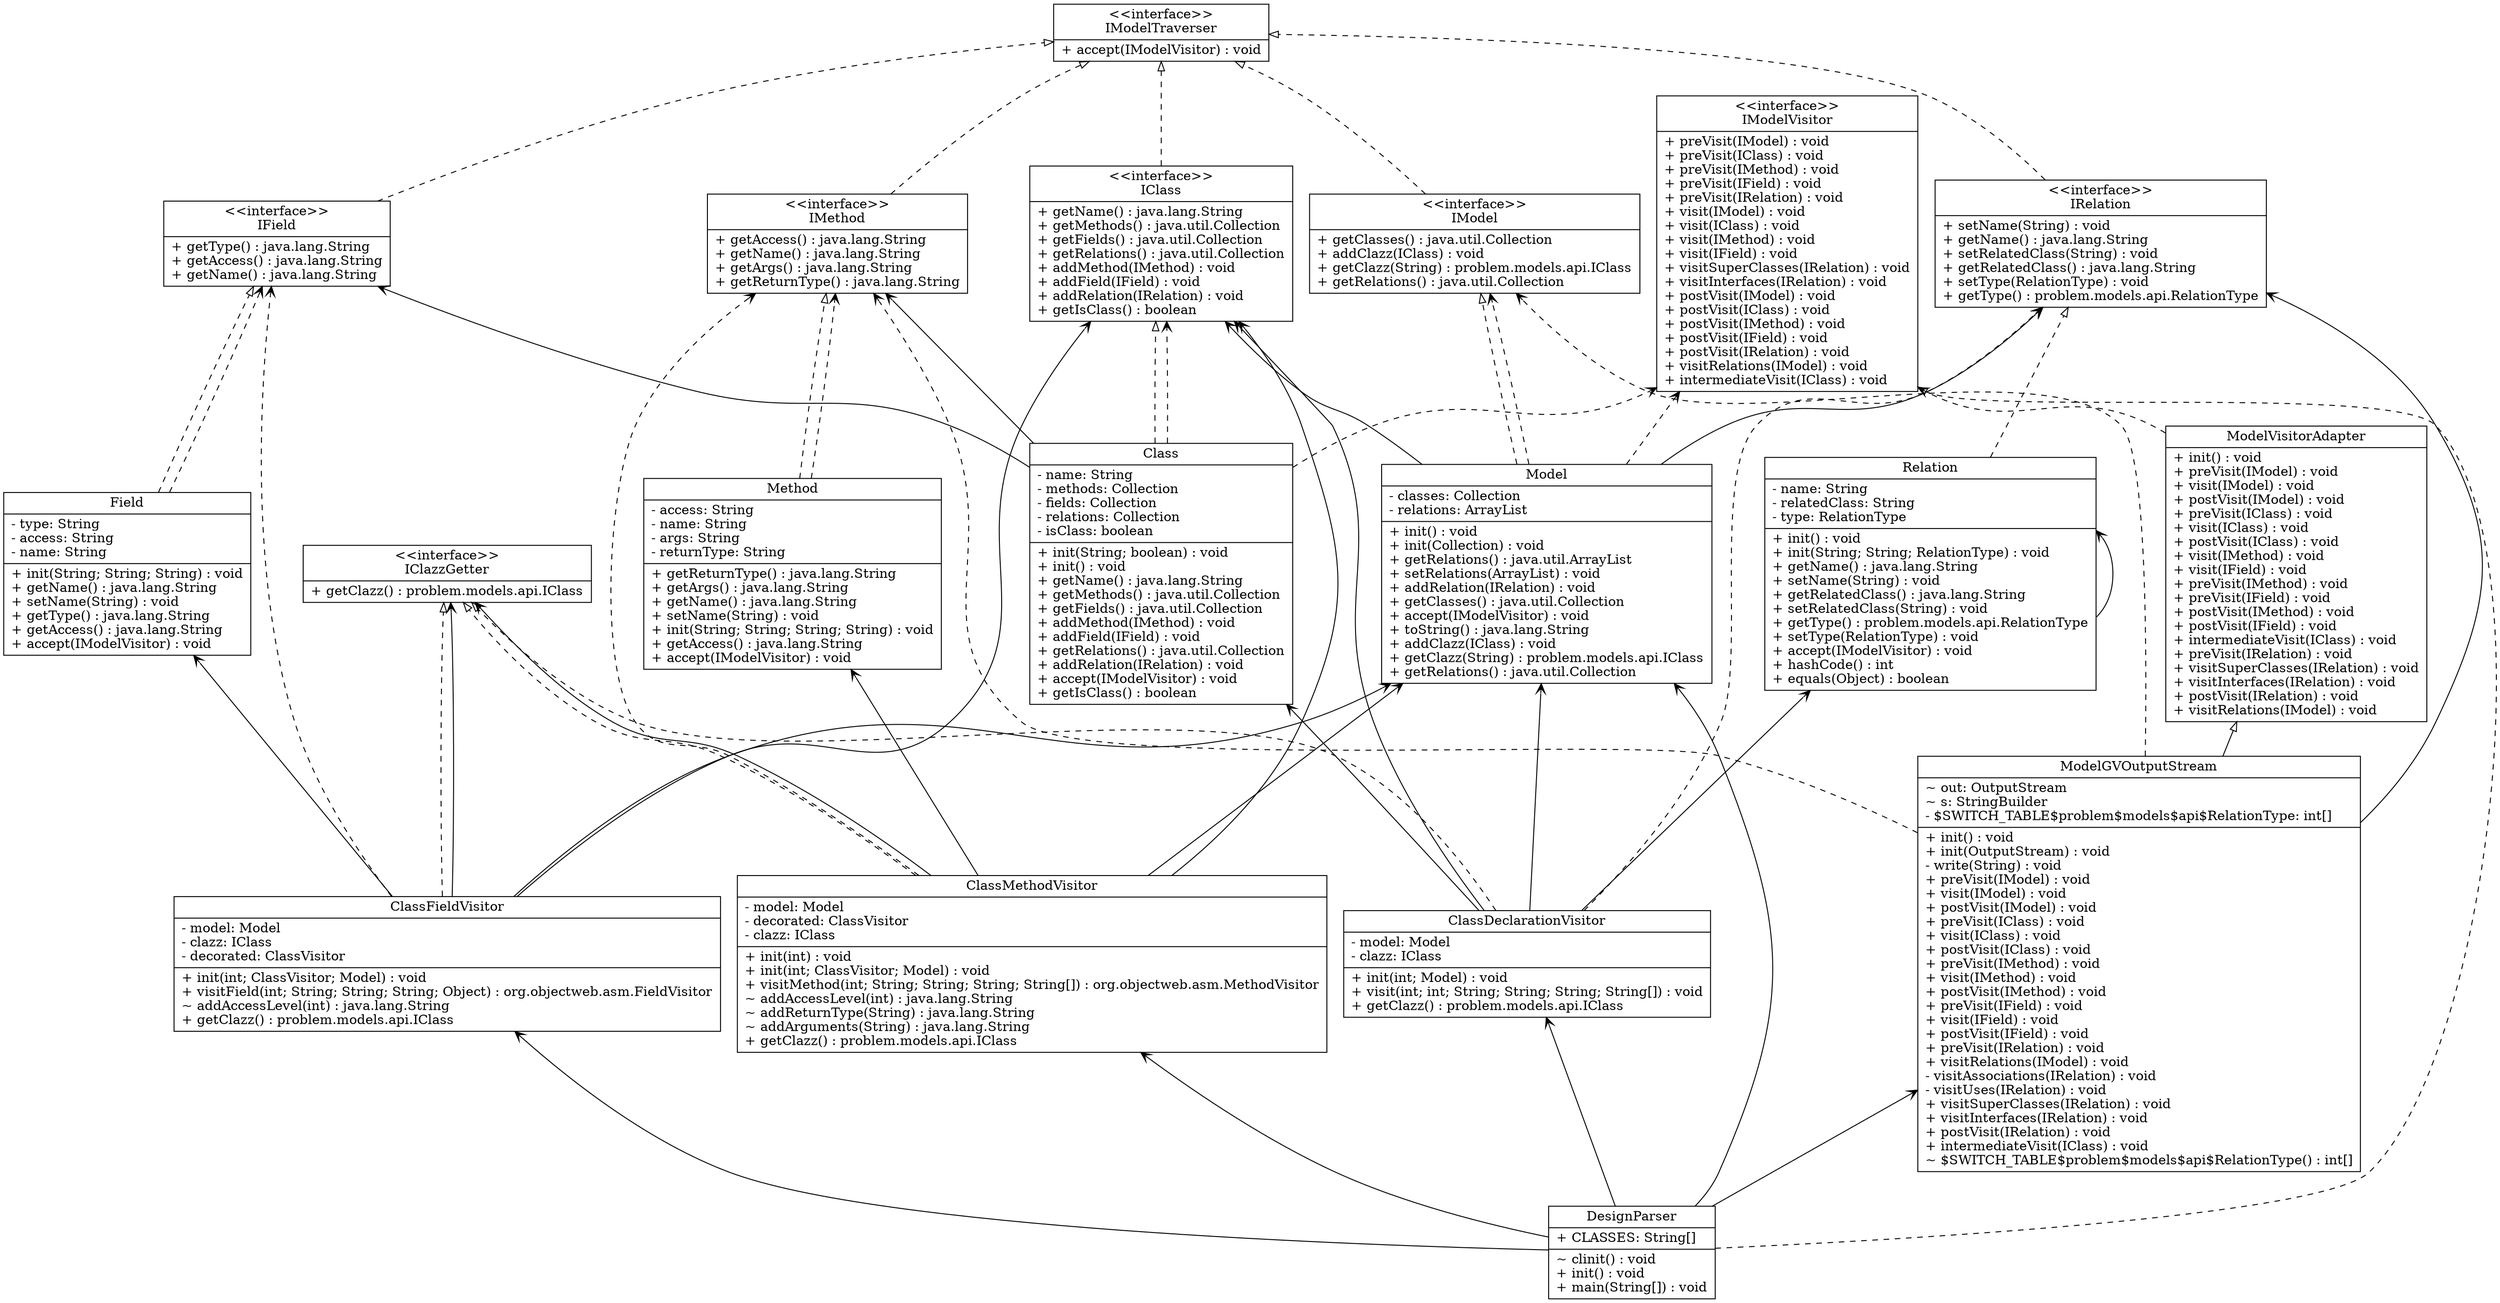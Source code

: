digraph model{
rankdir = BT;
ClassDeclarationVisitor [
shape="record",
label = "{ClassDeclarationVisitor| - model: Model\l- clazz: IClass\l|+ init(int; Model) : void\l+ visit(int; int; String; String; String; String[]) : void\l+ getClazz() : problem.models.api.IClass\l}"
];

ClassFieldVisitor [
shape="record",
label = "{ClassFieldVisitor| - model: Model\l- clazz: IClass\l- decorated: ClassVisitor\l|+ init(int; ClassVisitor; Model) : void\l+ visitField(int; String; String; String; Object) : org.objectweb.asm.FieldVisitor\l~ addAccessLevel(int) : java.lang.String\l+ getClazz() : problem.models.api.IClass\l}"
];

ClassMethodVisitor [
shape="record",
label = "{ClassMethodVisitor| - model: Model\l- decorated: ClassVisitor\l- clazz: IClass\l|+ init(int) : void\l+ init(int; ClassVisitor; Model) : void\l+ visitMethod(int; String; String; String; String[]) : org.objectweb.asm.MethodVisitor\l~ addAccessLevel(int) : java.lang.String\l~ addReturnType(String) : java.lang.String\l~ addArguments(String) : java.lang.String\l+ getClazz() : problem.models.api.IClass\l}"
];

DesignParser [
shape="record",
label = "{DesignParser| + CLASSES: String[]\l|~ clinit() : void\l+ init() : void\l+ main(String[]) : void\l}"
];

IClazzGetter [
shape="record",
label = "{\<\<interface\>\>\nIClazzGetter| + getClazz() : problem.models.api.IClass\l}"
];

IModelTraverser [
shape="record",
label = "{\<\<interface\>\>\nIModelTraverser| + accept(IModelVisitor) : void\l}"
];

IModelVisitor [
shape="record",
label = "{\<\<interface\>\>\nIModelVisitor| + preVisit(IModel) : void\l+ preVisit(IClass) : void\l+ preVisit(IMethod) : void\l+ preVisit(IField) : void\l+ preVisit(IRelation) : void\l+ visit(IModel) : void\l+ visit(IClass) : void\l+ visit(IMethod) : void\l+ visit(IField) : void\l+ visitSuperClasses(IRelation) : void\l+ visitInterfaces(IRelation) : void\l+ postVisit(IModel) : void\l+ postVisit(IClass) : void\l+ postVisit(IMethod) : void\l+ postVisit(IField) : void\l+ postVisit(IRelation) : void\l+ visitRelations(IModel) : void\l+ intermediateVisit(IClass) : void\l}"
];

ModelVisitorAdapter [
shape="record",
label = "{ModelVisitorAdapter| + init() : void\l+ preVisit(IModel) : void\l+ visit(IModel) : void\l+ postVisit(IModel) : void\l+ preVisit(IClass) : void\l+ visit(IClass) : void\l+ postVisit(IClass) : void\l+ visit(IMethod) : void\l+ visit(IField) : void\l+ preVisit(IMethod) : void\l+ preVisit(IField) : void\l+ postVisit(IMethod) : void\l+ postVisit(IField) : void\l+ intermediateVisit(IClass) : void\l+ preVisit(IRelation) : void\l+ visitSuperClasses(IRelation) : void\l+ visitInterfaces(IRelation) : void\l+ postVisit(IRelation) : void\l+ visitRelations(IModel) : void\l}"
];

IClass [
shape="record",
label = "{\<\<interface\>\>\nIClass| + getName() : java.lang.String\l+ getMethods() : java.util.Collection\l+ getFields() : java.util.Collection\l+ getRelations() : java.util.Collection\l+ addMethod(IMethod) : void\l+ addField(IField) : void\l+ addRelation(IRelation) : void\l+ getIsClass() : boolean\l}"
];

IField [
shape="record",
label = "{\<\<interface\>\>\nIField| + getType() : java.lang.String\l+ getAccess() : java.lang.String\l+ getName() : java.lang.String\l}"
];

IMethod [
shape="record",
label = "{\<\<interface\>\>\nIMethod| + getAccess() : java.lang.String\l+ getName() : java.lang.String\l+ getArgs() : java.lang.String\l+ getReturnType() : java.lang.String\l}"
];

IModel [
shape="record",
label = "{\<\<interface\>\>\nIModel| + getClasses() : java.util.Collection\l+ addClazz(IClass) : void\l+ getClazz(String) : problem.models.api.IClass\l+ getRelations() : java.util.Collection\l}"
];

IRelation [
shape="record",
label = "{\<\<interface\>\>\nIRelation| + setName(String) : void\l+ getName() : java.lang.String\l+ setRelatedClass(String) : void\l+ getRelatedClass() : java.lang.String\l+ setType(RelationType) : void\l+ getType() : problem.models.api.RelationType\l}"
];

Class [
shape="record",
label = "{Class| - name: String\l- methods: Collection\l- fields: Collection\l- relations: Collection\l- isClass: boolean\l|+ init(String; boolean) : void\l+ init() : void\l+ getName() : java.lang.String\l+ getMethods() : java.util.Collection\l+ getFields() : java.util.Collection\l+ addMethod(IMethod) : void\l+ addField(IField) : void\l+ getRelations() : java.util.Collection\l+ addRelation(IRelation) : void\l+ accept(IModelVisitor) : void\l+ getIsClass() : boolean\l}"
];

Field [
shape="record",
label = "{Field| - type: String\l- access: String\l- name: String\l|+ init(String; String; String) : void\l+ getName() : java.lang.String\l+ setName(String) : void\l+ getType() : java.lang.String\l+ getAccess() : java.lang.String\l+ accept(IModelVisitor) : void\l}"
];

Method [
shape="record",
label = "{Method| - access: String\l- name: String\l- args: String\l- returnType: String\l|+ getReturnType() : java.lang.String\l+ getArgs() : java.lang.String\l+ getName() : java.lang.String\l+ setName(String) : void\l+ init(String; String; String; String) : void\l+ getAccess() : java.lang.String\l+ accept(IModelVisitor) : void\l}"
];

Model [
shape="record",
label = "{Model| - classes: Collection\l- relations: ArrayList\l|+ init() : void\l+ init(Collection) : void\l+ getRelations() : java.util.ArrayList\l+ setRelations(ArrayList) : void\l+ addRelation(IRelation) : void\l+ getClasses() : java.util.Collection\l+ accept(IModelVisitor) : void\l+ toString() : java.lang.String\l+ addClazz(IClass) : void\l+ getClazz(String) : problem.models.api.IClass\l+ getRelations() : java.util.Collection\l}"
];

ModelGVOutputStream [
shape="record",
label = "{ModelGVOutputStream| ~ out: OutputStream\l~ s: StringBuilder\l- $SWITCH_TABLE$problem$models$api$RelationType: int[]\l|+ init() : void\l+ init(OutputStream) : void\l- write(String) : void\l+ preVisit(IModel) : void\l+ visit(IModel) : void\l+ postVisit(IModel) : void\l+ preVisit(IClass) : void\l+ visit(IClass) : void\l+ postVisit(IClass) : void\l+ preVisit(IMethod) : void\l+ visit(IMethod) : void\l+ postVisit(IMethod) : void\l+ preVisit(IField) : void\l+ visit(IField) : void\l+ postVisit(IField) : void\l+ preVisit(IRelation) : void\l+ visitRelations(IModel) : void\l- visitAssociations(IRelation) : void\l- visitUses(IRelation) : void\l+ visitSuperClasses(IRelation) : void\l+ visitInterfaces(IRelation) : void\l+ postVisit(IRelation) : void\l+ intermediateVisit(IClass) : void\l~ $SWITCH_TABLE$problem$models$api$RelationType() : int[]\l}"
];

Relation [
shape="record",
label = "{Relation| - name: String\l- relatedClass: String\l- type: RelationType\l|+ init() : void\l+ init(String; String; RelationType) : void\l+ getName() : java.lang.String\l+ setName(String) : void\l+ getRelatedClass() : java.lang.String\l+ setRelatedClass(String) : void\l+ getType() : problem.models.api.RelationType\l+ setType(RelationType) : void\l+ accept(IModelVisitor) : void\l+ hashCode() : int\l+ equals(Object) : boolean\l}"
];

//writing relations between classes now
ClassDeclarationVisitor -> IClazzGetter [arrowhead = "empty", style = "dashed"];
ClassDeclarationVisitor -> Model [arrowhead = "vee"];
ClassDeclarationVisitor -> Class [arrowhead = "vee"];
ClassDeclarationVisitor -> IClass [arrowhead = "vee"];
ClassDeclarationVisitor -> Relation [arrowhead = "vee"];
ClassDeclarationVisitor -> IRelation [arrowhead = "vee", style = "dashed"];
ClassFieldVisitor -> IClazzGetter [arrowhead = "empty", style = "dashed"];
ClassFieldVisitor -> Model [arrowhead = "vee"];
ClassFieldVisitor -> IClass [arrowhead = "vee"];
ClassFieldVisitor -> Field [arrowhead = "vee"];
ClassFieldVisitor -> IField [arrowhead = "vee", style = "dashed"];
ClassFieldVisitor -> IClazzGetter [arrowhead = "vee"];
ClassMethodVisitor -> IClazzGetter [arrowhead = "empty", style = "dashed"];
ClassMethodVisitor -> IClass [arrowhead = "vee"];
ClassMethodVisitor -> Model [arrowhead = "vee"];
ClassMethodVisitor -> Method [arrowhead = "vee"];
ClassMethodVisitor -> IMethod [arrowhead = "vee", style = "dashed"];
ClassMethodVisitor -> IClazzGetter [arrowhead = "vee"];
DesignParser -> Model [arrowhead = "vee"];
DesignParser -> ClassDeclarationVisitor [arrowhead = "vee"];
DesignParser -> ClassFieldVisitor [arrowhead = "vee"];
DesignParser -> ClassMethodVisitor [arrowhead = "vee"];
DesignParser -> ModelGVOutputStream [arrowhead = "vee"];
DesignParser -> IModelVisitor [arrowhead = "vee", style = "dashed"];
ModelVisitorAdapter -> IModelVisitor [arrowhead = "empty", style = "dashed"];
IClass -> IModelTraverser [arrowhead = "empty", style = "dashed"];
IField -> IModelTraverser [arrowhead = "empty", style = "dashed"];
IMethod -> IModelTraverser [arrowhead = "empty", style = "dashed"];
IModel -> IModelTraverser [arrowhead = "empty", style = "dashed"];
IRelation -> IModelTraverser [arrowhead = "empty", style = "dashed"];
Class -> IClass [arrowhead = "empty", style = "dashed"];
Class -> IClass [arrowhead = "vee", style = "dashed"];
Class -> IField [arrowhead = "vee"];
Class -> IModelVisitor [arrowhead = "vee", style = "dashed"];
Class -> IMethod [arrowhead = "vee"];
Field -> IField [arrowhead = "empty", style = "dashed"];
Field -> IField [arrowhead = "vee", style = "dashed"];
Method -> IMethod [arrowhead = "empty", style = "dashed"];
Method -> IMethod [arrowhead = "vee", style = "dashed"];
Model -> IModel [arrowhead = "empty", style = "dashed"];
Model -> IRelation [arrowhead = "vee"];
Model -> IModel [arrowhead = "vee", style = "dashed"];
Model -> IClass [arrowhead = "vee"];
Model -> IModelVisitor [arrowhead = "vee", style = "dashed"];
ModelGVOutputStream -> ModelVisitorAdapter [arrowhead = "empty"];
ModelGVOutputStream -> IModel [arrowhead = "vee", style = "dashed"];
ModelGVOutputStream -> IMethod [arrowhead = "vee", style = "dashed"];
ModelGVOutputStream -> IRelation [arrowhead = "vee"];
Relation -> IRelation [arrowhead = "empty", style = "dashed"];
Relation -> Relation [arrowhead = "vee"];
}